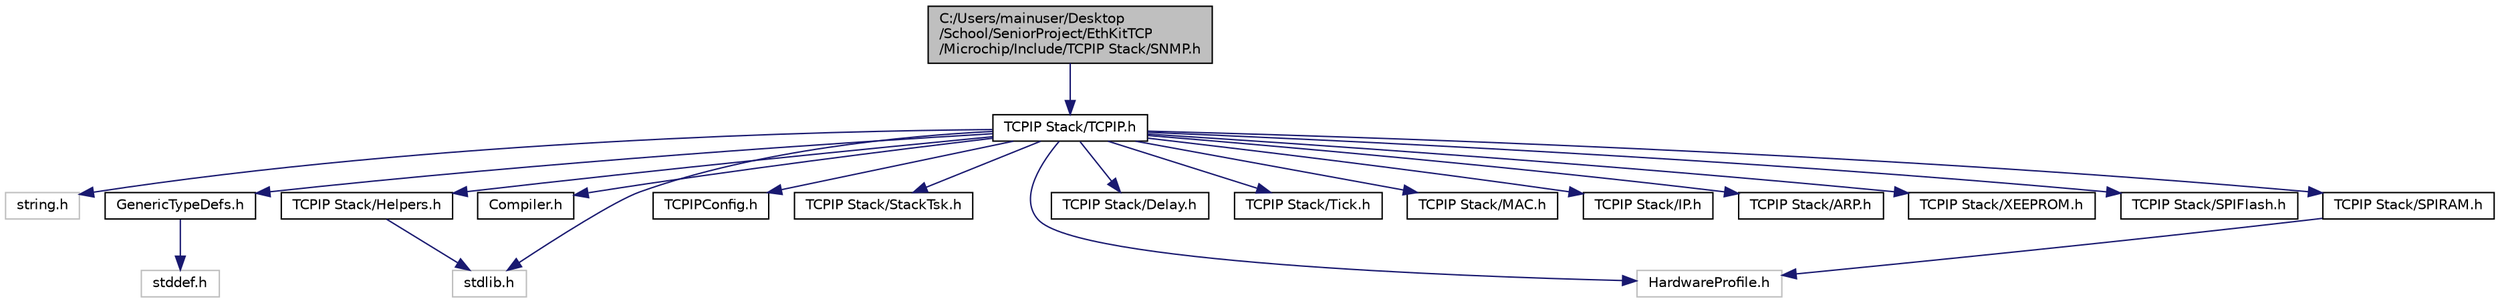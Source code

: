 digraph "C:/Users/mainuser/Desktop/School/SeniorProject/EthKitTCP/Microchip/Include/TCPIP Stack/SNMP.h"
{
  edge [fontname="Helvetica",fontsize="10",labelfontname="Helvetica",labelfontsize="10"];
  node [fontname="Helvetica",fontsize="10",shape=record];
  Node1 [label="C:/Users/mainuser/Desktop\l/School/SeniorProject/EthKitTCP\l/Microchip/Include/TCPIP Stack/SNMP.h",height=0.2,width=0.4,color="black", fillcolor="grey75", style="filled", fontcolor="black"];
  Node1 -> Node2 [color="midnightblue",fontsize="10",style="solid"];
  Node2 [label="TCPIP Stack/TCPIP.h",height=0.2,width=0.4,color="black", fillcolor="white", style="filled",URL="$_t_c_p_i_p_8h.html"];
  Node2 -> Node3 [color="midnightblue",fontsize="10",style="solid"];
  Node3 [label="string.h",height=0.2,width=0.4,color="grey75", fillcolor="white", style="filled"];
  Node2 -> Node4 [color="midnightblue",fontsize="10",style="solid"];
  Node4 [label="stdlib.h",height=0.2,width=0.4,color="grey75", fillcolor="white", style="filled"];
  Node2 -> Node5 [color="midnightblue",fontsize="10",style="solid"];
  Node5 [label="GenericTypeDefs.h",height=0.2,width=0.4,color="black", fillcolor="white", style="filled",URL="$_generic_type_defs_8h.html"];
  Node5 -> Node6 [color="midnightblue",fontsize="10",style="solid"];
  Node6 [label="stddef.h",height=0.2,width=0.4,color="grey75", fillcolor="white", style="filled"];
  Node2 -> Node7 [color="midnightblue",fontsize="10",style="solid"];
  Node7 [label="Compiler.h",height=0.2,width=0.4,color="black", fillcolor="white", style="filled",URL="$_compiler_8h.html"];
  Node2 -> Node8 [color="midnightblue",fontsize="10",style="solid"];
  Node8 [label="HardwareProfile.h",height=0.2,width=0.4,color="grey75", fillcolor="white", style="filled"];
  Node2 -> Node9 [color="midnightblue",fontsize="10",style="solid"];
  Node9 [label="TCPIPConfig.h",height=0.2,width=0.4,color="black", fillcolor="white", style="filled",URL="$_t_c_p_i_p_config_8h.html"];
  Node2 -> Node10 [color="midnightblue",fontsize="10",style="solid"];
  Node10 [label="TCPIP Stack/StackTsk.h",height=0.2,width=0.4,color="black", fillcolor="white", style="filled",URL="$_stack_tsk_8h.html"];
  Node2 -> Node11 [color="midnightblue",fontsize="10",style="solid"];
  Node11 [label="TCPIP Stack/Helpers.h",height=0.2,width=0.4,color="black", fillcolor="white", style="filled",URL="$_helpers_8h.html"];
  Node11 -> Node4 [color="midnightblue",fontsize="10",style="solid"];
  Node2 -> Node12 [color="midnightblue",fontsize="10",style="solid"];
  Node12 [label="TCPIP Stack/Delay.h",height=0.2,width=0.4,color="black", fillcolor="white", style="filled",URL="$_delay_8h.html"];
  Node2 -> Node13 [color="midnightblue",fontsize="10",style="solid"];
  Node13 [label="TCPIP Stack/Tick.h",height=0.2,width=0.4,color="black", fillcolor="white", style="filled",URL="$_tick_8h.html"];
  Node2 -> Node14 [color="midnightblue",fontsize="10",style="solid"];
  Node14 [label="TCPIP Stack/MAC.h",height=0.2,width=0.4,color="black", fillcolor="white", style="filled",URL="$_m_a_c_8h.html"];
  Node2 -> Node15 [color="midnightblue",fontsize="10",style="solid"];
  Node15 [label="TCPIP Stack/IP.h",height=0.2,width=0.4,color="black", fillcolor="white", style="filled",URL="$_i_p_8h.html"];
  Node2 -> Node16 [color="midnightblue",fontsize="10",style="solid"];
  Node16 [label="TCPIP Stack/ARP.h",height=0.2,width=0.4,color="black", fillcolor="white", style="filled",URL="$_a_r_p_8h.html"];
  Node2 -> Node17 [color="midnightblue",fontsize="10",style="solid"];
  Node17 [label="TCPIP Stack/XEEPROM.h",height=0.2,width=0.4,color="black", fillcolor="white", style="filled",URL="$_x_e_e_p_r_o_m_8h.html"];
  Node2 -> Node18 [color="midnightblue",fontsize="10",style="solid"];
  Node18 [label="TCPIP Stack/SPIFlash.h",height=0.2,width=0.4,color="black", fillcolor="white", style="filled",URL="$_s_p_i_flash_8h.html"];
  Node2 -> Node19 [color="midnightblue",fontsize="10",style="solid"];
  Node19 [label="TCPIP Stack/SPIRAM.h",height=0.2,width=0.4,color="black", fillcolor="white", style="filled",URL="$_s_p_i_r_a_m_8h.html"];
  Node19 -> Node8 [color="midnightblue",fontsize="10",style="solid"];
}

